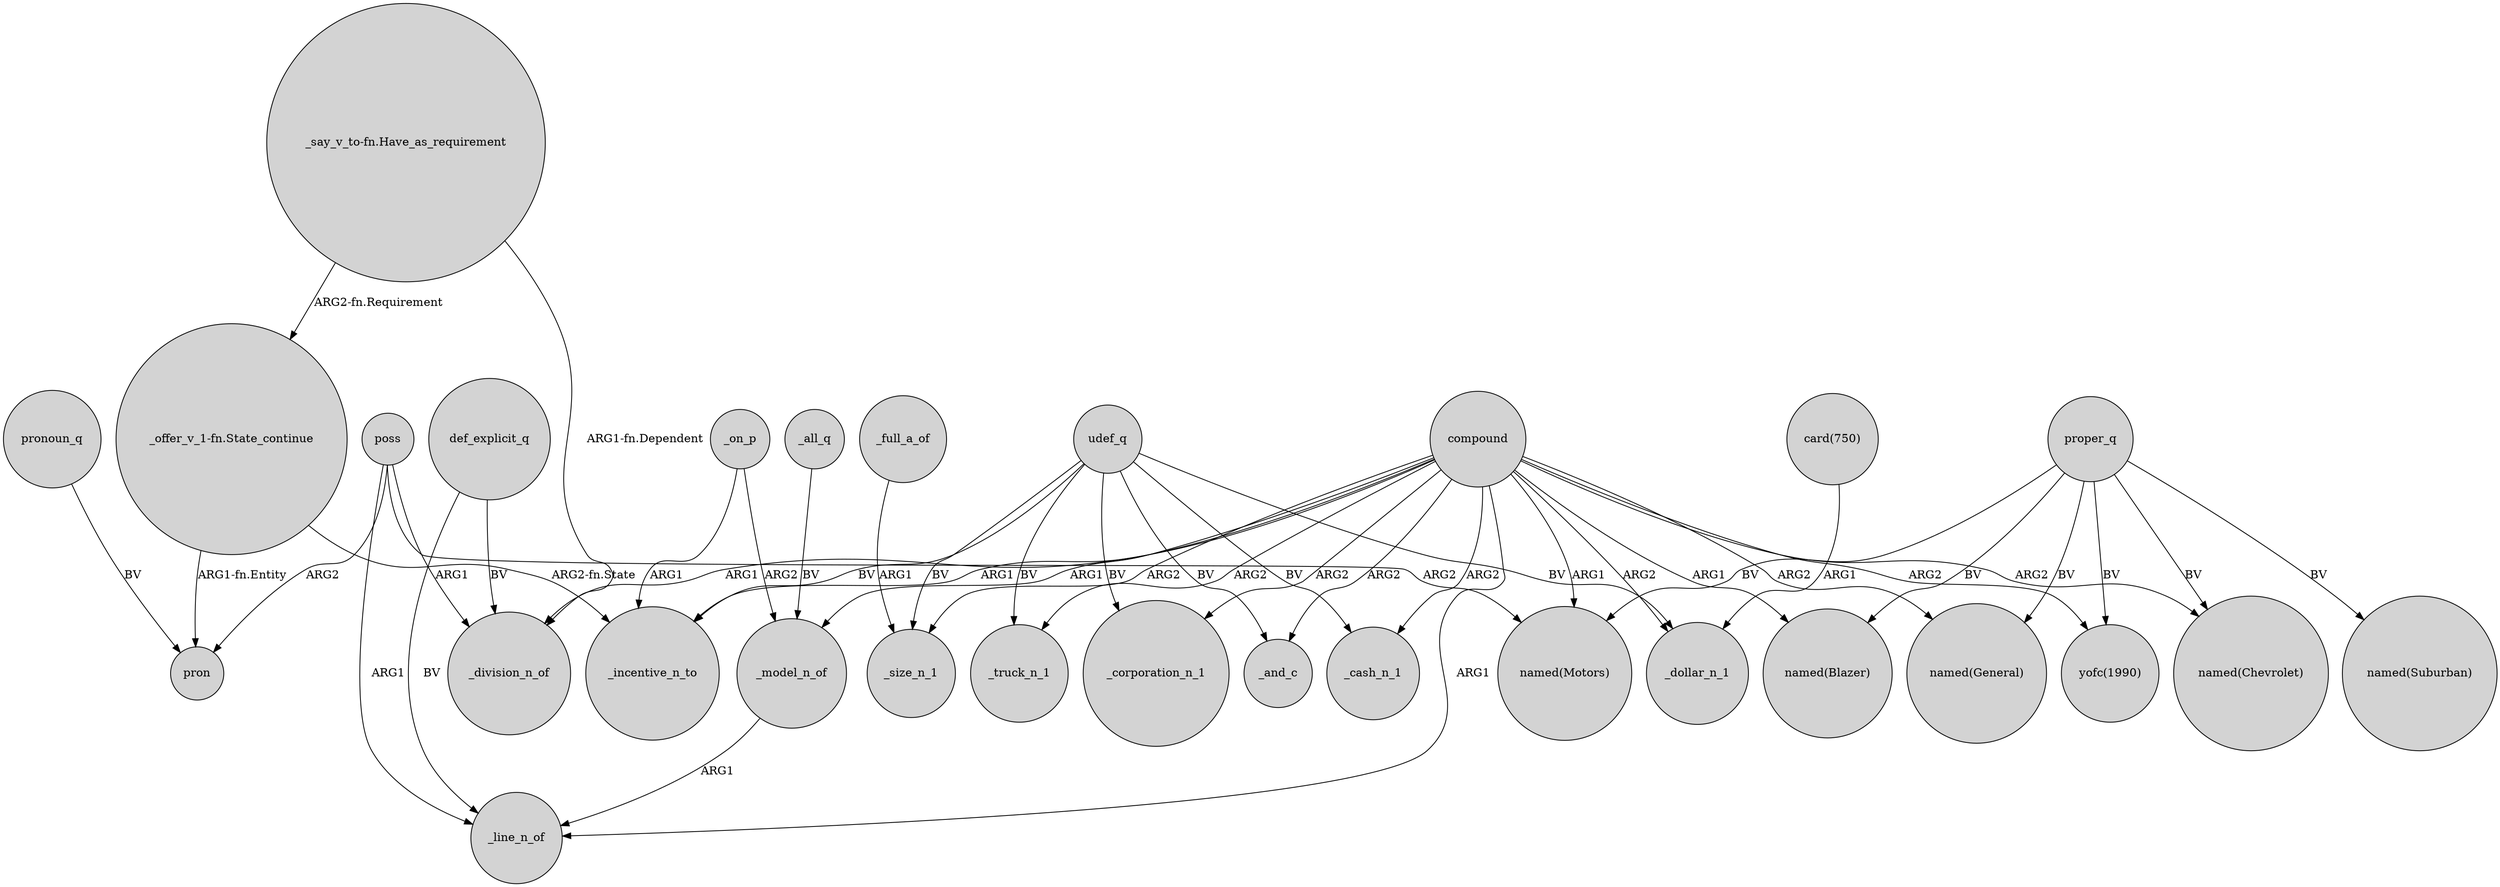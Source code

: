 digraph {
	node [shape=circle style=filled]
	proper_q -> "named(Blazer)" [label=BV]
	udef_q -> _size_n_1 [label=BV]
	udef_q -> _incentive_n_to [label=BV]
	def_explicit_q -> _line_n_of [label=BV]
	udef_q -> _cash_n_1 [label=BV]
	compound -> _cash_n_1 [label=ARG2]
	compound -> "named(Blazer)" [label=ARG1]
	def_explicit_q -> _division_n_of [label=BV]
	"_say_v_to-fn.Have_as_requirement" -> "_offer_v_1-fn.State_continue" [label="ARG2-fn.Requirement"]
	compound -> _model_n_of [label=ARG1]
	"_say_v_to-fn.Have_as_requirement" -> _division_n_of [label="ARG1-fn.Dependent"]
	_model_n_of -> _line_n_of [label=ARG1]
	compound -> "yofc(1990)" [label=ARG2]
	"_offer_v_1-fn.State_continue" -> pron [label="ARG1-fn.Entity"]
	compound -> _dollar_n_1 [label=ARG2]
	compound -> _size_n_1 [label=ARG2]
	proper_q -> "named(Suburban)" [label=BV]
	udef_q -> _and_c [label=BV]
	compound -> _and_c [label=ARG2]
	compound -> "named(Chevrolet)" [label=ARG2]
	pronoun_q -> pron [label=BV]
	compound -> _line_n_of [label=ARG1]
	_full_a_of -> _size_n_1 [label=ARG1]
	compound -> "named(Motors)" [label=ARG1]
	poss -> pron [label=ARG2]
	_on_p -> _incentive_n_to [label=ARG1]
	compound -> _incentive_n_to [label=ARG1]
	"_offer_v_1-fn.State_continue" -> _incentive_n_to [label="ARG2-fn.State"]
	poss -> _line_n_of [label=ARG1]
	udef_q -> _dollar_n_1 [label=BV]
	proper_q -> "named(General)" [label=BV]
	compound -> _division_n_of [label=ARG1]
	proper_q -> "yofc(1990)" [label=BV]
	compound -> _truck_n_1 [label=ARG2]
	compound -> _corporation_n_1 [label=ARG2]
	udef_q -> _corporation_n_1 [label=BV]
	_on_p -> _model_n_of [label=ARG2]
	poss -> _division_n_of [label=ARG1]
	_all_q -> _model_n_of [label=BV]
	poss -> "named(Motors)" [label=ARG2]
	proper_q -> "named(Chevrolet)" [label=BV]
	proper_q -> "named(Motors)" [label=BV]
	"card(750)" -> _dollar_n_1 [label=ARG1]
	compound -> "named(General)" [label=ARG2]
	udef_q -> _truck_n_1 [label=BV]
}
